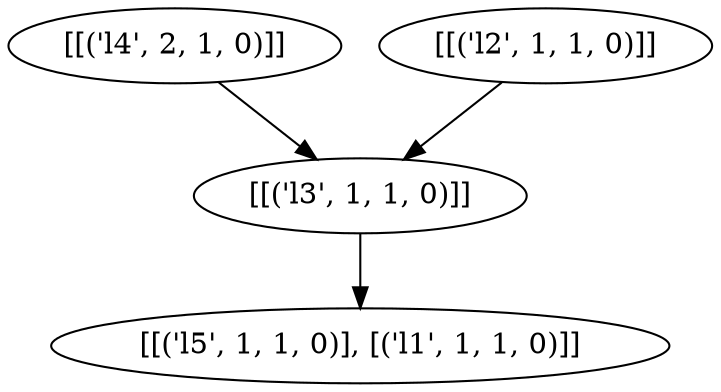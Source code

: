 strict digraph "" {
	node [label="\N"];
	"('l100', 1)"	[label="[[('l4', 2, 1, 0)]]"];
	"('l200', 1)"	[label="[[('l3', 1, 1, 0)]]"];
	"('l100', 1)" -> "('l200', 1)";
	"('l100', 2)"	[label="[[('l2', 1, 1, 0)]]"];
	"('l100', 2)" -> "('l200', 1)";
	"('l200', 2)"	[label="[[('l5', 1, 1, 0)], [('l1', 1, 1, 0)]]"];
	"('l200', 1)" -> "('l200', 2)";
}
